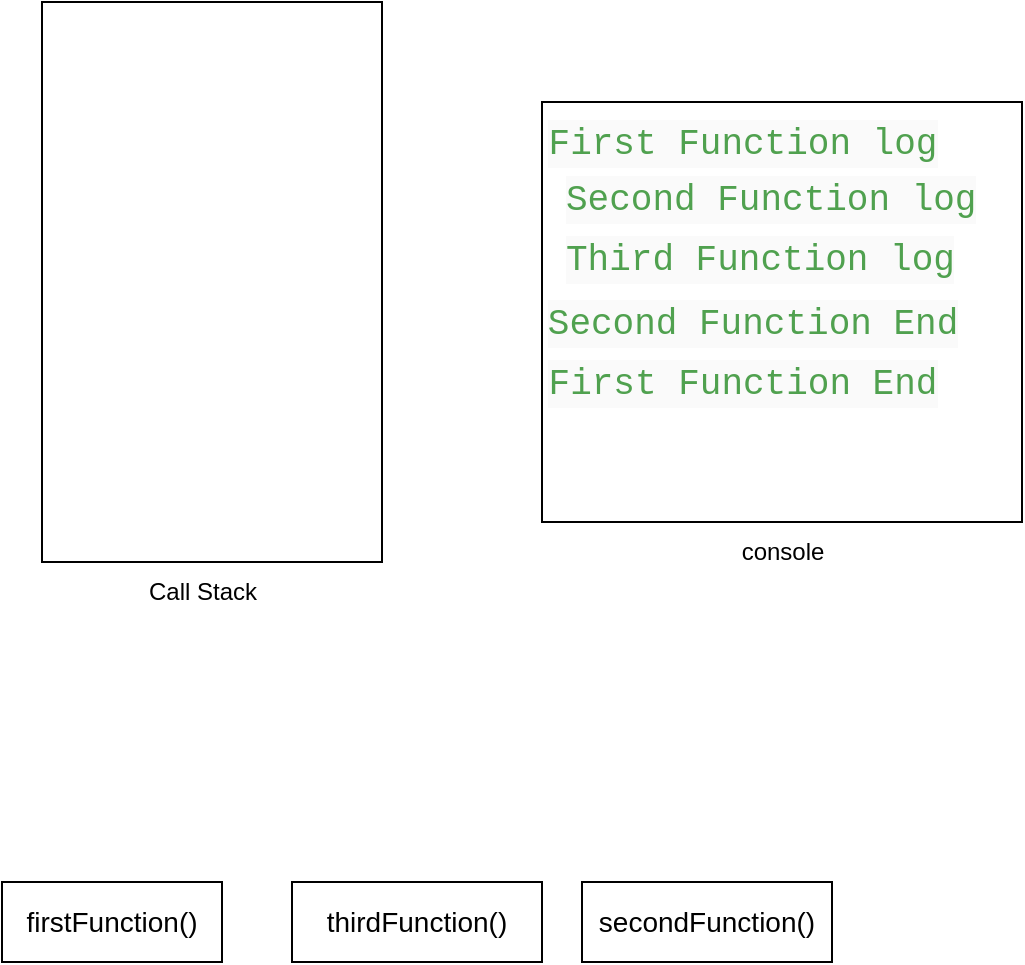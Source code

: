 <mxfile>
    <diagram id="_ruZfRjF7btP7_RTuSf4" name="Page-1">
        <mxGraphModel dx="577" dy="450" grid="1" gridSize="10" guides="1" tooltips="1" connect="1" arrows="1" fold="1" page="1" pageScale="1" pageWidth="850" pageHeight="1100" math="0" shadow="0">
            <root>
                <mxCell id="0"/>
                <mxCell id="1" parent="0"/>
                <mxCell id="2" value="" style="whiteSpace=wrap;html=1;" vertex="1" parent="1">
                    <mxGeometry x="70" y="40" width="170" height="280" as="geometry"/>
                </mxCell>
                <mxCell id="3" value="Call Stack" style="text;html=1;align=center;verticalAlign=middle;resizable=0;points=[];autosize=1;strokeColor=none;fillColor=none;" vertex="1" parent="1">
                    <mxGeometry x="110" y="320" width="80" height="30" as="geometry"/>
                </mxCell>
                <mxCell id="4" value="" style="whiteSpace=wrap;html=1;" vertex="1" parent="1">
                    <mxGeometry x="320" y="90" width="240" height="210" as="geometry"/>
                </mxCell>
                <mxCell id="5" value="console" style="text;html=1;align=center;verticalAlign=middle;resizable=0;points=[];autosize=1;strokeColor=none;fillColor=none;" vertex="1" parent="1">
                    <mxGeometry x="410" y="300" width="60" height="30" as="geometry"/>
                </mxCell>
                <mxCell id="6" value="&lt;font style=&quot;font-size: 14px;&quot;&gt;firstFunction()&lt;/font&gt;" style="whiteSpace=wrap;html=1;" vertex="1" parent="1">
                    <mxGeometry x="50" y="480" width="110" height="40" as="geometry"/>
                </mxCell>
                <mxCell id="7" value="&lt;div style=&quot;color: rgb(56, 58, 66); background-color: rgb(250, 250, 250); font-family: Consolas, &amp;quot;Courier New&amp;quot;, monospace; font-size: 18px; line-height: 24px; white-space-collapse: preserve;&quot;&gt;&lt;span style=&quot;color: #50a14f;&quot;&gt;First Function log&lt;/span&gt;&lt;/div&gt;" style="text;html=1;align=center;verticalAlign=middle;resizable=0;points=[];autosize=1;strokeColor=none;fillColor=none;" vertex="1" parent="1">
                    <mxGeometry x="320" y="90" width="200" height="40" as="geometry"/>
                </mxCell>
                <mxCell id="8" value="&lt;font style=&quot;font-size: 14px;&quot;&gt;secondFunction()&lt;/font&gt;" style="whiteSpace=wrap;html=1;" vertex="1" parent="1">
                    <mxGeometry x="340" y="480" width="125" height="40" as="geometry"/>
                </mxCell>
                <mxCell id="9" value="&lt;div style=&quot;color: #383a42;background-color: #fafafa;font-family: Consolas, &#39;Courier New&#39;, monospace;font-weight: normal;font-size: 18px;line-height: 24px;white-space: pre;&quot;&gt;&lt;div&gt;&lt;span style=&quot;color: #50a14f;&quot;&gt;Second Function log&lt;/span&gt;&lt;/div&gt;&lt;/div&gt;" style="text;whiteSpace=wrap;html=1;" vertex="1" parent="1">
                    <mxGeometry x="330" y="120" width="220" height="50" as="geometry"/>
                </mxCell>
                <mxCell id="10" value="&lt;font style=&quot;font-size: 14px;&quot;&gt;thirdFunction()&lt;/font&gt;" style="whiteSpace=wrap;html=1;" vertex="1" parent="1">
                    <mxGeometry x="195" y="480" width="125" height="40" as="geometry"/>
                </mxCell>
                <mxCell id="11" value="&lt;div style=&quot;color: #383a42;background-color: #fafafa;font-family: Consolas, &#39;Courier New&#39;, monospace;font-weight: normal;font-size: 18px;line-height: 24px;white-space: pre;&quot;&gt;&lt;div&gt;&lt;span style=&quot;color: #50a14f;&quot;&gt;Third Function log&lt;/span&gt;&lt;/div&gt;&lt;/div&gt;" style="text;whiteSpace=wrap;html=1;" vertex="1" parent="1">
                    <mxGeometry x="330" y="150" width="210" height="50" as="geometry"/>
                </mxCell>
                <mxCell id="12" value="&lt;div style=&quot;color: rgb(56, 58, 66); background-color: rgb(250, 250, 250); font-family: Consolas, &amp;quot;Courier New&amp;quot;, monospace; font-size: 18px; line-height: 24px; white-space-collapse: preserve;&quot;&gt;&lt;span style=&quot;color: #50a14f;&quot;&gt;Second Function End&lt;/span&gt;&lt;/div&gt;" style="text;html=1;align=center;verticalAlign=middle;resizable=0;points=[];autosize=1;strokeColor=none;fillColor=none;" vertex="1" parent="1">
                    <mxGeometry x="320" y="180" width="210" height="40" as="geometry"/>
                </mxCell>
                <mxCell id="13" value="&lt;div style=&quot;color: rgb(56, 58, 66); background-color: rgb(250, 250, 250); font-family: Consolas, &amp;quot;Courier New&amp;quot;, monospace; font-size: 18px; line-height: 24px; white-space-collapse: preserve;&quot;&gt;&lt;span style=&quot;color: #50a14f;&quot;&gt;First Function End&lt;/span&gt;&lt;/div&gt;" style="text;html=1;align=center;verticalAlign=middle;resizable=0;points=[];autosize=1;strokeColor=none;fillColor=none;" vertex="1" parent="1">
                    <mxGeometry x="320" y="210" width="200" height="40" as="geometry"/>
                </mxCell>
            </root>
        </mxGraphModel>
    </diagram>
</mxfile>